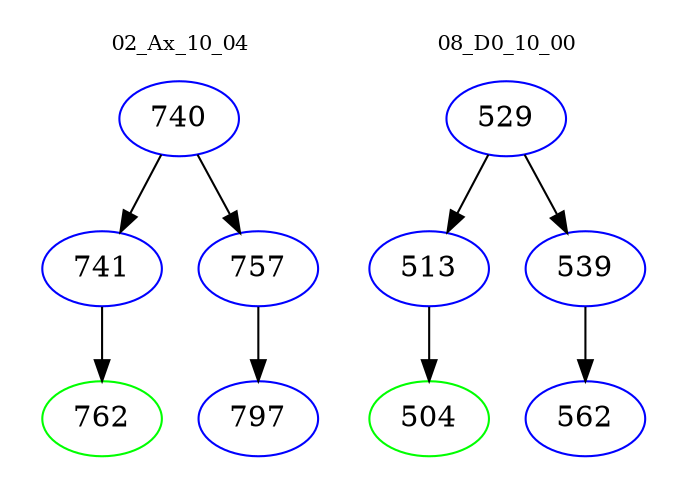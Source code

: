 digraph{
subgraph cluster_0 {
color = white
label = "02_Ax_10_04";
fontsize=10;
T0_740 [label="740", color="blue"]
T0_740 -> T0_741 [color="black"]
T0_741 [label="741", color="blue"]
T0_741 -> T0_762 [color="black"]
T0_762 [label="762", color="green"]
T0_740 -> T0_757 [color="black"]
T0_757 [label="757", color="blue"]
T0_757 -> T0_797 [color="black"]
T0_797 [label="797", color="blue"]
}
subgraph cluster_1 {
color = white
label = "08_D0_10_00";
fontsize=10;
T1_529 [label="529", color="blue"]
T1_529 -> T1_513 [color="black"]
T1_513 [label="513", color="blue"]
T1_513 -> T1_504 [color="black"]
T1_504 [label="504", color="green"]
T1_529 -> T1_539 [color="black"]
T1_539 [label="539", color="blue"]
T1_539 -> T1_562 [color="black"]
T1_562 [label="562", color="blue"]
}
}
